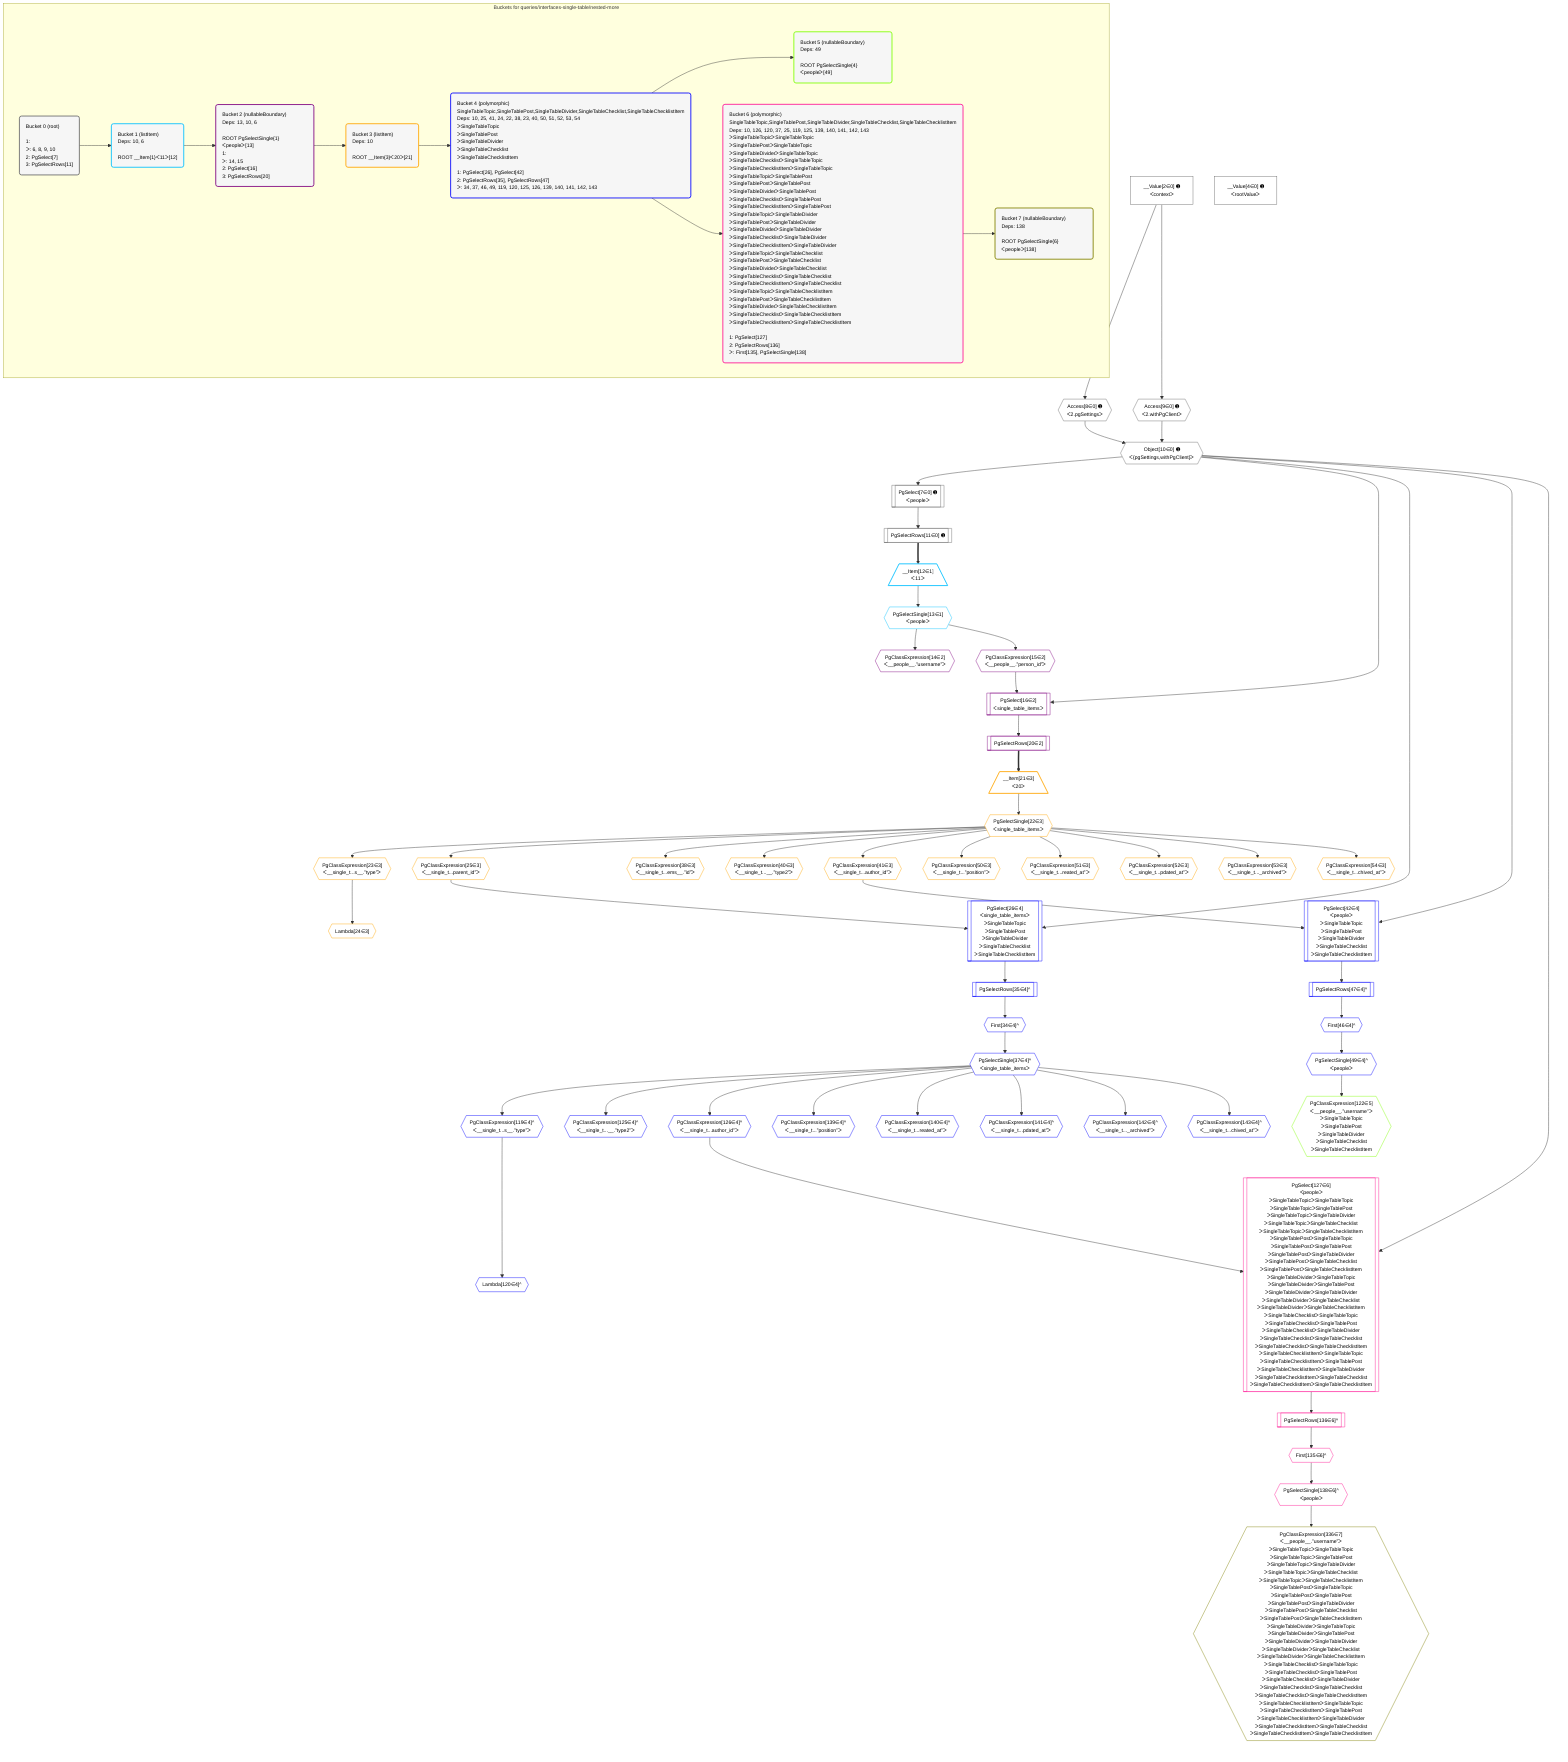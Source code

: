 %%{init: {'themeVariables': { 'fontSize': '12px'}}}%%
graph TD
    classDef path fill:#eee,stroke:#000,color:#000
    classDef plan fill:#fff,stroke-width:1px,color:#000
    classDef itemplan fill:#fff,stroke-width:2px,color:#000
    classDef unbatchedplan fill:#dff,stroke-width:1px,color:#000
    classDef sideeffectplan fill:#fcc,stroke-width:2px,color:#000
    classDef bucket fill:#f6f6f6,color:#000,stroke-width:2px,text-align:left

    subgraph "Buckets for queries/interfaces-single-table/nested-more"
    Bucket0("Bucket 0 (root)<br /><br />1: <br />ᐳ: 6, 8, 9, 10<br />2: PgSelect[7]<br />3: PgSelectRows[11]"):::bucket
    Bucket1("Bucket 1 (listItem)<br />Deps: 10, 6<br /><br />ROOT __Item{1}ᐸ11ᐳ[12]"):::bucket
    Bucket2("Bucket 2 (nullableBoundary)<br />Deps: 13, 10, 6<br /><br />ROOT PgSelectSingle{1}ᐸpeopleᐳ[13]<br />1: <br />ᐳ: 14, 15<br />2: PgSelect[16]<br />3: PgSelectRows[20]"):::bucket
    Bucket3("Bucket 3 (listItem)<br />Deps: 10<br /><br />ROOT __Item{3}ᐸ20ᐳ[21]"):::bucket
    Bucket4("Bucket 4 (polymorphic)<br />SingleTableTopic,SingleTablePost,SingleTableDivider,SingleTableChecklist,SingleTableChecklistItem<br />Deps: 10, 25, 41, 24, 22, 38, 23, 40, 50, 51, 52, 53, 54<br />ᐳSingleTableTopic<br />ᐳSingleTablePost<br />ᐳSingleTableDivider<br />ᐳSingleTableChecklist<br />ᐳSingleTableChecklistItem<br /><br />1: PgSelect[26], PgSelect[42]<br />2: PgSelectRows[35], PgSelectRows[47]<br />ᐳ: 34, 37, 46, 49, 119, 120, 125, 126, 139, 140, 141, 142, 143"):::bucket
    Bucket5("Bucket 5 (nullableBoundary)<br />Deps: 49<br /><br />ROOT PgSelectSingle{4}ᐸpeopleᐳ[49]"):::bucket
    Bucket6("Bucket 6 (polymorphic)<br />SingleTableTopic,SingleTablePost,SingleTableDivider,SingleTableChecklist,SingleTableChecklistItem<br />Deps: 10, 126, 120, 37, 25, 119, 125, 139, 140, 141, 142, 143<br />ᐳSingleTableTopicᐳSingleTableTopic<br />ᐳSingleTablePostᐳSingleTableTopic<br />ᐳSingleTableDividerᐳSingleTableTopic<br />ᐳSingleTableChecklistᐳSingleTableTopic<br />ᐳSingleTableChecklistItemᐳSingleTableTopic<br />ᐳSingleTableTopicᐳSingleTablePost<br />ᐳSingleTablePostᐳSingleTablePost<br />ᐳSingleTableDividerᐳSingleTablePost<br />ᐳSingleTableChecklistᐳSingleTablePost<br />ᐳSingleTableChecklistItemᐳSingleTablePost<br />ᐳSingleTableTopicᐳSingleTableDivider<br />ᐳSingleTablePostᐳSingleTableDivider<br />ᐳSingleTableDividerᐳSingleTableDivider<br />ᐳSingleTableChecklistᐳSingleTableDivider<br />ᐳSingleTableChecklistItemᐳSingleTableDivider<br />ᐳSingleTableTopicᐳSingleTableChecklist<br />ᐳSingleTablePostᐳSingleTableChecklist<br />ᐳSingleTableDividerᐳSingleTableChecklist<br />ᐳSingleTableChecklistᐳSingleTableChecklist<br />ᐳSingleTableChecklistItemᐳSingleTableChecklist<br />ᐳSingleTableTopicᐳSingleTableChecklistItem<br />ᐳSingleTablePostᐳSingleTableChecklistItem<br />ᐳSingleTableDividerᐳSingleTableChecklistItem<br />ᐳSingleTableChecklistᐳSingleTableChecklistItem<br />ᐳSingleTableChecklistItemᐳSingleTableChecklistItem<br /><br />1: PgSelect[127]<br />2: PgSelectRows[136]<br />ᐳ: First[135], PgSelectSingle[138]"):::bucket
    Bucket7("Bucket 7 (nullableBoundary)<br />Deps: 138<br /><br />ROOT PgSelectSingle{6}ᐸpeopleᐳ[138]"):::bucket
    end
    Bucket0 --> Bucket1
    Bucket1 --> Bucket2
    Bucket2 --> Bucket3
    Bucket3 --> Bucket4
    Bucket4 --> Bucket5 & Bucket6
    Bucket6 --> Bucket7

    %% plan dependencies
    PgSelect7[["PgSelect[7∈0] ➊<br />ᐸpeopleᐳ"]]:::plan
    Object10{{"Object[10∈0] ➊<br />ᐸ{pgSettings,withPgClient}ᐳ"}}:::plan
    Object10 --> PgSelect7
    Access8{{"Access[8∈0] ➊<br />ᐸ2.pgSettingsᐳ"}}:::plan
    Access9{{"Access[9∈0] ➊<br />ᐸ2.withPgClientᐳ"}}:::plan
    Access8 & Access9 --> Object10
    __Value2["__Value[2∈0] ➊<br />ᐸcontextᐳ"]:::plan
    __Value2 --> Access8
    __Value2 --> Access9
    PgSelectRows11[["PgSelectRows[11∈0] ➊"]]:::plan
    PgSelect7 --> PgSelectRows11
    __Value4["__Value[4∈0] ➊<br />ᐸrootValueᐳ"]:::plan
    __Item12[/"__Item[12∈1]<br />ᐸ11ᐳ"\]:::itemplan
    PgSelectRows11 ==> __Item12
    PgSelectSingle13{{"PgSelectSingle[13∈1]<br />ᐸpeopleᐳ"}}:::plan
    __Item12 --> PgSelectSingle13
    PgSelect16[["PgSelect[16∈2]<br />ᐸsingle_table_itemsᐳ"]]:::plan
    PgClassExpression15{{"PgClassExpression[15∈2]<br />ᐸ__people__.”person_id”ᐳ"}}:::plan
    Object10 & PgClassExpression15 --> PgSelect16
    PgClassExpression14{{"PgClassExpression[14∈2]<br />ᐸ__people__.”username”ᐳ"}}:::plan
    PgSelectSingle13 --> PgClassExpression14
    PgSelectSingle13 --> PgClassExpression15
    PgSelectRows20[["PgSelectRows[20∈2]"]]:::plan
    PgSelect16 --> PgSelectRows20
    __Item21[/"__Item[21∈3]<br />ᐸ20ᐳ"\]:::itemplan
    PgSelectRows20 ==> __Item21
    PgSelectSingle22{{"PgSelectSingle[22∈3]<br />ᐸsingle_table_itemsᐳ"}}:::plan
    __Item21 --> PgSelectSingle22
    PgClassExpression23{{"PgClassExpression[23∈3]<br />ᐸ__single_t...s__.”type”ᐳ"}}:::plan
    PgSelectSingle22 --> PgClassExpression23
    Lambda24{{"Lambda[24∈3]"}}:::plan
    PgClassExpression23 --> Lambda24
    PgClassExpression25{{"PgClassExpression[25∈3]<br />ᐸ__single_t...parent_id”ᐳ"}}:::plan
    PgSelectSingle22 --> PgClassExpression25
    PgClassExpression38{{"PgClassExpression[38∈3]<br />ᐸ__single_t...ems__.”id”ᐳ"}}:::plan
    PgSelectSingle22 --> PgClassExpression38
    PgClassExpression40{{"PgClassExpression[40∈3]<br />ᐸ__single_t...__.”type2”ᐳ"}}:::plan
    PgSelectSingle22 --> PgClassExpression40
    PgClassExpression41{{"PgClassExpression[41∈3]<br />ᐸ__single_t...author_id”ᐳ"}}:::plan
    PgSelectSingle22 --> PgClassExpression41
    PgClassExpression50{{"PgClassExpression[50∈3]<br />ᐸ__single_t...”position”ᐳ"}}:::plan
    PgSelectSingle22 --> PgClassExpression50
    PgClassExpression51{{"PgClassExpression[51∈3]<br />ᐸ__single_t...reated_at”ᐳ"}}:::plan
    PgSelectSingle22 --> PgClassExpression51
    PgClassExpression52{{"PgClassExpression[52∈3]<br />ᐸ__single_t...pdated_at”ᐳ"}}:::plan
    PgSelectSingle22 --> PgClassExpression52
    PgClassExpression53{{"PgClassExpression[53∈3]<br />ᐸ__single_t..._archived”ᐳ"}}:::plan
    PgSelectSingle22 --> PgClassExpression53
    PgClassExpression54{{"PgClassExpression[54∈3]<br />ᐸ__single_t...chived_at”ᐳ"}}:::plan
    PgSelectSingle22 --> PgClassExpression54
    PgSelect26[["PgSelect[26∈4]<br />ᐸsingle_table_itemsᐳ<br />ᐳSingleTableTopic<br />ᐳSingleTablePost<br />ᐳSingleTableDivider<br />ᐳSingleTableChecklist<br />ᐳSingleTableChecklistItem"]]:::plan
    Object10 & PgClassExpression25 --> PgSelect26
    PgSelect42[["PgSelect[42∈4]<br />ᐸpeopleᐳ<br />ᐳSingleTableTopic<br />ᐳSingleTablePost<br />ᐳSingleTableDivider<br />ᐳSingleTableChecklist<br />ᐳSingleTableChecklistItem"]]:::plan
    Object10 & PgClassExpression41 --> PgSelect42
    First34{{"First[34∈4]^"}}:::plan
    PgSelectRows35[["PgSelectRows[35∈4]^"]]:::plan
    PgSelectRows35 --> First34
    PgSelect26 --> PgSelectRows35
    PgSelectSingle37{{"PgSelectSingle[37∈4]^<br />ᐸsingle_table_itemsᐳ"}}:::plan
    First34 --> PgSelectSingle37
    First46{{"First[46∈4]^"}}:::plan
    PgSelectRows47[["PgSelectRows[47∈4]^"]]:::plan
    PgSelectRows47 --> First46
    PgSelect42 --> PgSelectRows47
    PgSelectSingle49{{"PgSelectSingle[49∈4]^<br />ᐸpeopleᐳ"}}:::plan
    First46 --> PgSelectSingle49
    PgClassExpression119{{"PgClassExpression[119∈4]^<br />ᐸ__single_t...s__.”type”ᐳ"}}:::plan
    PgSelectSingle37 --> PgClassExpression119
    Lambda120{{"Lambda[120∈4]^"}}:::plan
    PgClassExpression119 --> Lambda120
    PgClassExpression125{{"PgClassExpression[125∈4]^<br />ᐸ__single_t...__.”type2”ᐳ"}}:::plan
    PgSelectSingle37 --> PgClassExpression125
    PgClassExpression126{{"PgClassExpression[126∈4]^<br />ᐸ__single_t...author_id”ᐳ"}}:::plan
    PgSelectSingle37 --> PgClassExpression126
    PgClassExpression139{{"PgClassExpression[139∈4]^<br />ᐸ__single_t...”position”ᐳ"}}:::plan
    PgSelectSingle37 --> PgClassExpression139
    PgClassExpression140{{"PgClassExpression[140∈4]^<br />ᐸ__single_t...reated_at”ᐳ"}}:::plan
    PgSelectSingle37 --> PgClassExpression140
    PgClassExpression141{{"PgClassExpression[141∈4]^<br />ᐸ__single_t...pdated_at”ᐳ"}}:::plan
    PgSelectSingle37 --> PgClassExpression141
    PgClassExpression142{{"PgClassExpression[142∈4]^<br />ᐸ__single_t..._archived”ᐳ"}}:::plan
    PgSelectSingle37 --> PgClassExpression142
    PgClassExpression143{{"PgClassExpression[143∈4]^<br />ᐸ__single_t...chived_at”ᐳ"}}:::plan
    PgSelectSingle37 --> PgClassExpression143
    PgClassExpression122{{"PgClassExpression[122∈5]<br />ᐸ__people__.”username”ᐳ<br />ᐳSingleTableTopic<br />ᐳSingleTablePost<br />ᐳSingleTableDivider<br />ᐳSingleTableChecklist<br />ᐳSingleTableChecklistItem"}}:::plan
    PgSelectSingle49 --> PgClassExpression122
    PgSelect127[["PgSelect[127∈6]<br />ᐸpeopleᐳ<br />ᐳSingleTableTopicᐳSingleTableTopic<br />ᐳSingleTableTopicᐳSingleTablePost<br />ᐳSingleTableTopicᐳSingleTableDivider<br />ᐳSingleTableTopicᐳSingleTableChecklist<br />ᐳSingleTableTopicᐳSingleTableChecklistItem<br />ᐳSingleTablePostᐳSingleTableTopic<br />ᐳSingleTablePostᐳSingleTablePost<br />ᐳSingleTablePostᐳSingleTableDivider<br />ᐳSingleTablePostᐳSingleTableChecklist<br />ᐳSingleTablePostᐳSingleTableChecklistItem<br />ᐳSingleTableDividerᐳSingleTableTopic<br />ᐳSingleTableDividerᐳSingleTablePost<br />ᐳSingleTableDividerᐳSingleTableDivider<br />ᐳSingleTableDividerᐳSingleTableChecklist<br />ᐳSingleTableDividerᐳSingleTableChecklistItem<br />ᐳSingleTableChecklistᐳSingleTableTopic<br />ᐳSingleTableChecklistᐳSingleTablePost<br />ᐳSingleTableChecklistᐳSingleTableDivider<br />ᐳSingleTableChecklistᐳSingleTableChecklist<br />ᐳSingleTableChecklistᐳSingleTableChecklistItem<br />ᐳSingleTableChecklistItemᐳSingleTableTopic<br />ᐳSingleTableChecklistItemᐳSingleTablePost<br />ᐳSingleTableChecklistItemᐳSingleTableDivider<br />ᐳSingleTableChecklistItemᐳSingleTableChecklist<br />ᐳSingleTableChecklistItemᐳSingleTableChecklistItem"]]:::plan
    Object10 & PgClassExpression126 --> PgSelect127
    First135{{"First[135∈6]^"}}:::plan
    PgSelectRows136[["PgSelectRows[136∈6]^"]]:::plan
    PgSelectRows136 --> First135
    PgSelect127 --> PgSelectRows136
    PgSelectSingle138{{"PgSelectSingle[138∈6]^<br />ᐸpeopleᐳ"}}:::plan
    First135 --> PgSelectSingle138
    PgClassExpression336{{"PgClassExpression[336∈7]<br />ᐸ__people__.”username”ᐳ<br />ᐳSingleTableTopicᐳSingleTableTopic<br />ᐳSingleTableTopicᐳSingleTablePost<br />ᐳSingleTableTopicᐳSingleTableDivider<br />ᐳSingleTableTopicᐳSingleTableChecklist<br />ᐳSingleTableTopicᐳSingleTableChecklistItem<br />ᐳSingleTablePostᐳSingleTableTopic<br />ᐳSingleTablePostᐳSingleTablePost<br />ᐳSingleTablePostᐳSingleTableDivider<br />ᐳSingleTablePostᐳSingleTableChecklist<br />ᐳSingleTablePostᐳSingleTableChecklistItem<br />ᐳSingleTableDividerᐳSingleTableTopic<br />ᐳSingleTableDividerᐳSingleTablePost<br />ᐳSingleTableDividerᐳSingleTableDivider<br />ᐳSingleTableDividerᐳSingleTableChecklist<br />ᐳSingleTableDividerᐳSingleTableChecklistItem<br />ᐳSingleTableChecklistᐳSingleTableTopic<br />ᐳSingleTableChecklistᐳSingleTablePost<br />ᐳSingleTableChecklistᐳSingleTableDivider<br />ᐳSingleTableChecklistᐳSingleTableChecklist<br />ᐳSingleTableChecklistᐳSingleTableChecklistItem<br />ᐳSingleTableChecklistItemᐳSingleTableTopic<br />ᐳSingleTableChecklistItemᐳSingleTablePost<br />ᐳSingleTableChecklistItemᐳSingleTableDivider<br />ᐳSingleTableChecklistItemᐳSingleTableChecklist<br />ᐳSingleTableChecklistItemᐳSingleTableChecklistItem"}}:::plan
    PgSelectSingle138 --> PgClassExpression336

    %% define steps
    classDef bucket0 stroke:#696969
    class Bucket0,__Value2,__Value4,PgSelect7,Access8,Access9,Object10,PgSelectRows11 bucket0
    classDef bucket1 stroke:#00bfff
    class Bucket1,__Item12,PgSelectSingle13 bucket1
    classDef bucket2 stroke:#7f007f
    class Bucket2,PgClassExpression14,PgClassExpression15,PgSelect16,PgSelectRows20 bucket2
    classDef bucket3 stroke:#ffa500
    class Bucket3,__Item21,PgSelectSingle22,PgClassExpression23,Lambda24,PgClassExpression25,PgClassExpression38,PgClassExpression40,PgClassExpression41,PgClassExpression50,PgClassExpression51,PgClassExpression52,PgClassExpression53,PgClassExpression54 bucket3
    classDef bucket4 stroke:#0000ff
    class Bucket4,PgSelect26,First34,PgSelectRows35,PgSelectSingle37,PgSelect42,First46,PgSelectRows47,PgSelectSingle49,PgClassExpression119,Lambda120,PgClassExpression125,PgClassExpression126,PgClassExpression139,PgClassExpression140,PgClassExpression141,PgClassExpression142,PgClassExpression143 bucket4
    classDef bucket5 stroke:#7fff00
    class Bucket5,PgClassExpression122 bucket5
    classDef bucket6 stroke:#ff1493
    class Bucket6,PgSelect127,First135,PgSelectRows136,PgSelectSingle138 bucket6
    classDef bucket7 stroke:#808000
    class Bucket7,PgClassExpression336 bucket7
